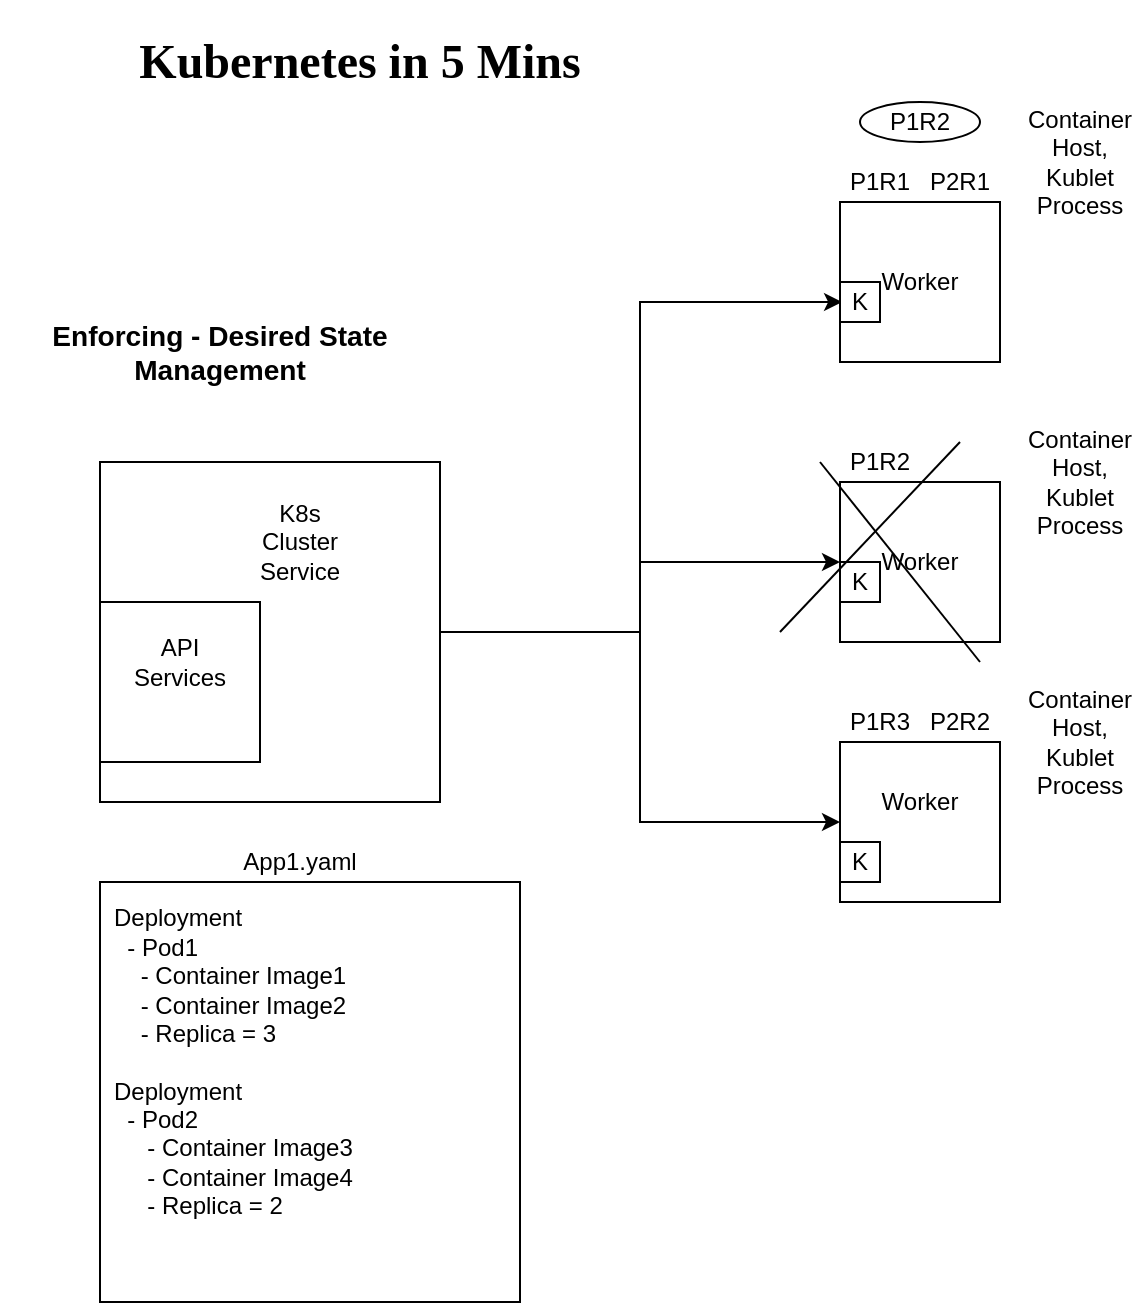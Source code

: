 <mxfile version="14.5.3" type="github">
  <diagram id="X19uGrbth_yWl3H-nj2B" name="Page-1">
    <mxGraphModel dx="704" dy="794" grid="1" gridSize="10" guides="1" tooltips="1" connect="1" arrows="1" fold="1" page="1" pageScale="1" pageWidth="850" pageHeight="1100" math="0" shadow="0">
      <root>
        <mxCell id="0" />
        <mxCell id="1" parent="0" />
        <mxCell id="yFmYzC3CXPuOln1aspzT-47" value="" style="ellipse;whiteSpace=wrap;html=1;" parent="1" vertex="1">
          <mxGeometry x="500" y="60" width="60" height="20" as="geometry" />
        </mxCell>
        <mxCell id="yFmYzC3CXPuOln1aspzT-33" value="" style="whiteSpace=wrap;html=1;aspect=fixed;" parent="1" vertex="1">
          <mxGeometry x="120" y="450" width="210" height="210" as="geometry" />
        </mxCell>
        <mxCell id="yFmYzC3CXPuOln1aspzT-12" style="edgeStyle=orthogonalEdgeStyle;rounded=0;orthogonalLoop=1;jettySize=auto;html=1;entryX=0.013;entryY=0.625;entryDx=0;entryDy=0;entryPerimeter=0;exitX=1;exitY=0.5;exitDx=0;exitDy=0;" parent="1" source="yFmYzC3CXPuOln1aspzT-1" target="yFmYzC3CXPuOln1aspzT-6" edge="1">
          <mxGeometry relative="1" as="geometry" />
        </mxCell>
        <mxCell id="yFmYzC3CXPuOln1aspzT-13" style="edgeStyle=orthogonalEdgeStyle;rounded=0;orthogonalLoop=1;jettySize=auto;html=1;entryX=0;entryY=0.5;entryDx=0;entryDy=0;" parent="1" source="yFmYzC3CXPuOln1aspzT-1" target="yFmYzC3CXPuOln1aspzT-7" edge="1">
          <mxGeometry relative="1" as="geometry" />
        </mxCell>
        <mxCell id="yFmYzC3CXPuOln1aspzT-14" style="edgeStyle=orthogonalEdgeStyle;rounded=0;orthogonalLoop=1;jettySize=auto;html=1;entryX=0;entryY=0.5;entryDx=0;entryDy=0;" parent="1" source="yFmYzC3CXPuOln1aspzT-1" target="yFmYzC3CXPuOln1aspzT-8" edge="1">
          <mxGeometry relative="1" as="geometry" />
        </mxCell>
        <mxCell id="yFmYzC3CXPuOln1aspzT-1" value="" style="whiteSpace=wrap;html=1;aspect=fixed;" parent="1" vertex="1">
          <mxGeometry x="120" y="240" width="170" height="170" as="geometry" />
        </mxCell>
        <mxCell id="yFmYzC3CXPuOln1aspzT-2" value="K8s Cluster Service" style="text;html=1;strokeColor=none;fillColor=none;align=center;verticalAlign=middle;whiteSpace=wrap;rounded=0;" parent="1" vertex="1">
          <mxGeometry x="200" y="270" width="40" height="20" as="geometry" />
        </mxCell>
        <mxCell id="yFmYzC3CXPuOln1aspzT-3" value="" style="whiteSpace=wrap;html=1;aspect=fixed;" parent="1" vertex="1">
          <mxGeometry x="120" y="310" width="80" height="80" as="geometry" />
        </mxCell>
        <mxCell id="yFmYzC3CXPuOln1aspzT-4" value="API Services" style="text;html=1;strokeColor=none;fillColor=none;align=center;verticalAlign=middle;whiteSpace=wrap;rounded=0;" parent="1" vertex="1">
          <mxGeometry x="140" y="330" width="40" height="20" as="geometry" />
        </mxCell>
        <mxCell id="yFmYzC3CXPuOln1aspzT-6" value="" style="whiteSpace=wrap;html=1;aspect=fixed;" parent="1" vertex="1">
          <mxGeometry x="490" y="110" width="80" height="80" as="geometry" />
        </mxCell>
        <mxCell id="yFmYzC3CXPuOln1aspzT-7" value="" style="whiteSpace=wrap;html=1;aspect=fixed;" parent="1" vertex="1">
          <mxGeometry x="490" y="250" width="80" height="80" as="geometry" />
        </mxCell>
        <mxCell id="yFmYzC3CXPuOln1aspzT-8" value="" style="whiteSpace=wrap;html=1;aspect=fixed;" parent="1" vertex="1">
          <mxGeometry x="490" y="380" width="80" height="80" as="geometry" />
        </mxCell>
        <mxCell id="yFmYzC3CXPuOln1aspzT-9" value="Worker" style="text;html=1;strokeColor=none;fillColor=none;align=center;verticalAlign=middle;whiteSpace=wrap;rounded=0;" parent="1" vertex="1">
          <mxGeometry x="510" y="140" width="40" height="20" as="geometry" />
        </mxCell>
        <mxCell id="yFmYzC3CXPuOln1aspzT-10" value="Worker" style="text;html=1;strokeColor=none;fillColor=none;align=center;verticalAlign=middle;whiteSpace=wrap;rounded=0;" parent="1" vertex="1">
          <mxGeometry x="510" y="280" width="40" height="20" as="geometry" />
        </mxCell>
        <mxCell id="yFmYzC3CXPuOln1aspzT-11" value="Worker" style="text;html=1;strokeColor=none;fillColor=none;align=center;verticalAlign=middle;whiteSpace=wrap;rounded=0;" parent="1" vertex="1">
          <mxGeometry x="510" y="400" width="40" height="20" as="geometry" />
        </mxCell>
        <mxCell id="yFmYzC3CXPuOln1aspzT-15" value="" style="whiteSpace=wrap;html=1;aspect=fixed;" parent="1" vertex="1">
          <mxGeometry x="490" y="150" width="20" height="20" as="geometry" />
        </mxCell>
        <mxCell id="yFmYzC3CXPuOln1aspzT-16" value="" style="whiteSpace=wrap;html=1;aspect=fixed;" parent="1" vertex="1">
          <mxGeometry x="490" y="290" width="20" height="20" as="geometry" />
        </mxCell>
        <mxCell id="yFmYzC3CXPuOln1aspzT-17" value="" style="whiteSpace=wrap;html=1;aspect=fixed;" parent="1" vertex="1">
          <mxGeometry x="490" y="430" width="20" height="20" as="geometry" />
        </mxCell>
        <mxCell id="yFmYzC3CXPuOln1aspzT-18" value="K" style="text;html=1;strokeColor=none;fillColor=none;align=center;verticalAlign=middle;whiteSpace=wrap;rounded=0;" parent="1" vertex="1">
          <mxGeometry x="480" y="150" width="40" height="20" as="geometry" />
        </mxCell>
        <mxCell id="yFmYzC3CXPuOln1aspzT-20" value="K" style="text;html=1;strokeColor=none;fillColor=none;align=center;verticalAlign=middle;whiteSpace=wrap;rounded=0;" parent="1" vertex="1">
          <mxGeometry x="480" y="290" width="40" height="20" as="geometry" />
        </mxCell>
        <mxCell id="yFmYzC3CXPuOln1aspzT-21" value="K" style="text;html=1;strokeColor=none;fillColor=none;align=center;verticalAlign=middle;whiteSpace=wrap;rounded=0;" parent="1" vertex="1">
          <mxGeometry x="480" y="430" width="40" height="20" as="geometry" />
        </mxCell>
        <mxCell id="yFmYzC3CXPuOln1aspzT-23" value="App1.yaml&lt;br&gt;" style="text;html=1;strokeColor=none;fillColor=none;align=center;verticalAlign=middle;whiteSpace=wrap;rounded=0;" parent="1" vertex="1">
          <mxGeometry x="200" y="430" width="40" height="20" as="geometry" />
        </mxCell>
        <mxCell id="yFmYzC3CXPuOln1aspzT-24" value="Deployment&lt;br&gt;&amp;nbsp; - Pod1&lt;br&gt;&amp;nbsp; &amp;nbsp; - Container Image1&lt;br&gt;&amp;nbsp; &amp;nbsp; - Container Image2&lt;br&gt;&amp;nbsp; &amp;nbsp; - Replica = 3&lt;br&gt;&lt;br&gt;Deployment&lt;br&gt;&amp;nbsp; - Pod2&amp;nbsp;&lt;br&gt;&amp;nbsp; &amp;nbsp; &amp;nbsp;- Container Image3&lt;br&gt;&amp;nbsp; &amp;nbsp; &amp;nbsp;- Container Image4&lt;br&gt;&amp;nbsp; &amp;nbsp; &amp;nbsp;- Replica = 2" style="text;html=1;strokeColor=none;fillColor=none;align=left;verticalAlign=middle;whiteSpace=wrap;rounded=0;" parent="1" vertex="1">
          <mxGeometry x="125" y="500" width="190" height="80" as="geometry" />
        </mxCell>
        <mxCell id="yFmYzC3CXPuOln1aspzT-31" style="edgeStyle=orthogonalEdgeStyle;rounded=0;orthogonalLoop=1;jettySize=auto;html=1;exitX=0.75;exitY=1;exitDx=0;exitDy=0;" parent="1" source="yFmYzC3CXPuOln1aspzT-30" edge="1">
          <mxGeometry relative="1" as="geometry">
            <mxPoint x="620" y="100" as="targetPoint" />
          </mxGeometry>
        </mxCell>
        <mxCell id="yFmYzC3CXPuOln1aspzT-30" value="Container Host, Kublet Process" style="text;html=1;strokeColor=none;fillColor=none;align=center;verticalAlign=middle;whiteSpace=wrap;rounded=0;" parent="1" vertex="1">
          <mxGeometry x="590" y="80" width="40" height="20" as="geometry" />
        </mxCell>
        <mxCell id="yFmYzC3CXPuOln1aspzT-34" value="&lt;h3&gt;Enforcing - Desired State Management&lt;/h3&gt;" style="text;html=1;strokeColor=none;fillColor=none;align=center;verticalAlign=middle;whiteSpace=wrap;rounded=0;" parent="1" vertex="1">
          <mxGeometry x="70" y="170" width="220" height="30" as="geometry" />
        </mxCell>
        <mxCell id="yFmYzC3CXPuOln1aspzT-35" value="Container Host, Kublet Process" style="text;html=1;strokeColor=none;fillColor=none;align=center;verticalAlign=middle;whiteSpace=wrap;rounded=0;" parent="1" vertex="1">
          <mxGeometry x="590" y="240" width="40" height="20" as="geometry" />
        </mxCell>
        <mxCell id="yFmYzC3CXPuOln1aspzT-36" value="Container Host, Kublet Process" style="text;html=1;strokeColor=none;fillColor=none;align=center;verticalAlign=middle;whiteSpace=wrap;rounded=0;" parent="1" vertex="1">
          <mxGeometry x="590" y="370" width="40" height="20" as="geometry" />
        </mxCell>
        <mxCell id="yFmYzC3CXPuOln1aspzT-37" value="P1R1" style="text;html=1;strokeColor=none;fillColor=none;align=center;verticalAlign=middle;whiteSpace=wrap;rounded=0;" parent="1" vertex="1">
          <mxGeometry x="490" y="90" width="40" height="20" as="geometry" />
        </mxCell>
        <mxCell id="yFmYzC3CXPuOln1aspzT-38" value="P1R2" style="text;html=1;strokeColor=none;fillColor=none;align=center;verticalAlign=middle;whiteSpace=wrap;rounded=0;" parent="1" vertex="1">
          <mxGeometry x="490" y="230" width="40" height="20" as="geometry" />
        </mxCell>
        <mxCell id="yFmYzC3CXPuOln1aspzT-39" value="P1R3" style="text;html=1;strokeColor=none;fillColor=none;align=center;verticalAlign=middle;whiteSpace=wrap;rounded=0;" parent="1" vertex="1">
          <mxGeometry x="490" y="360" width="40" height="20" as="geometry" />
        </mxCell>
        <mxCell id="yFmYzC3CXPuOln1aspzT-40" value="P2R1" style="text;html=1;strokeColor=none;fillColor=none;align=center;verticalAlign=middle;whiteSpace=wrap;rounded=0;" parent="1" vertex="1">
          <mxGeometry x="530" y="90" width="40" height="20" as="geometry" />
        </mxCell>
        <mxCell id="yFmYzC3CXPuOln1aspzT-42" value="P2R2" style="text;html=1;strokeColor=none;fillColor=none;align=center;verticalAlign=middle;whiteSpace=wrap;rounded=0;" parent="1" vertex="1">
          <mxGeometry x="530" y="360" width="40" height="20" as="geometry" />
        </mxCell>
        <mxCell id="yFmYzC3CXPuOln1aspzT-44" value="" style="endArrow=none;html=1;" parent="1" edge="1">
          <mxGeometry width="50" height="50" relative="1" as="geometry">
            <mxPoint x="460" y="325" as="sourcePoint" />
            <mxPoint x="550" y="230" as="targetPoint" />
          </mxGeometry>
        </mxCell>
        <mxCell id="yFmYzC3CXPuOln1aspzT-45" value="" style="endArrow=none;html=1;" parent="1" edge="1">
          <mxGeometry width="50" height="50" relative="1" as="geometry">
            <mxPoint x="480" y="240" as="sourcePoint" />
            <mxPoint x="560" y="340" as="targetPoint" />
          </mxGeometry>
        </mxCell>
        <mxCell id="yFmYzC3CXPuOln1aspzT-46" value="P1R2" style="text;html=1;strokeColor=none;fillColor=none;align=center;verticalAlign=middle;whiteSpace=wrap;rounded=0;" parent="1" vertex="1">
          <mxGeometry x="510" y="60" width="40" height="20" as="geometry" />
        </mxCell>
        <mxCell id="yFmYzC3CXPuOln1aspzT-48" value="&lt;h1&gt;&lt;font style=&quot;font-size: 24px&quot; face=&quot;Times New Roman&quot;&gt;Kubernetes in 5 Mins&lt;/font&gt;&lt;/h1&gt;" style="text;html=1;strokeColor=none;fillColor=none;align=center;verticalAlign=middle;whiteSpace=wrap;rounded=0;" parent="1" vertex="1">
          <mxGeometry x="110" y="30" width="280" height="20" as="geometry" />
        </mxCell>
      </root>
    </mxGraphModel>
  </diagram>
</mxfile>

